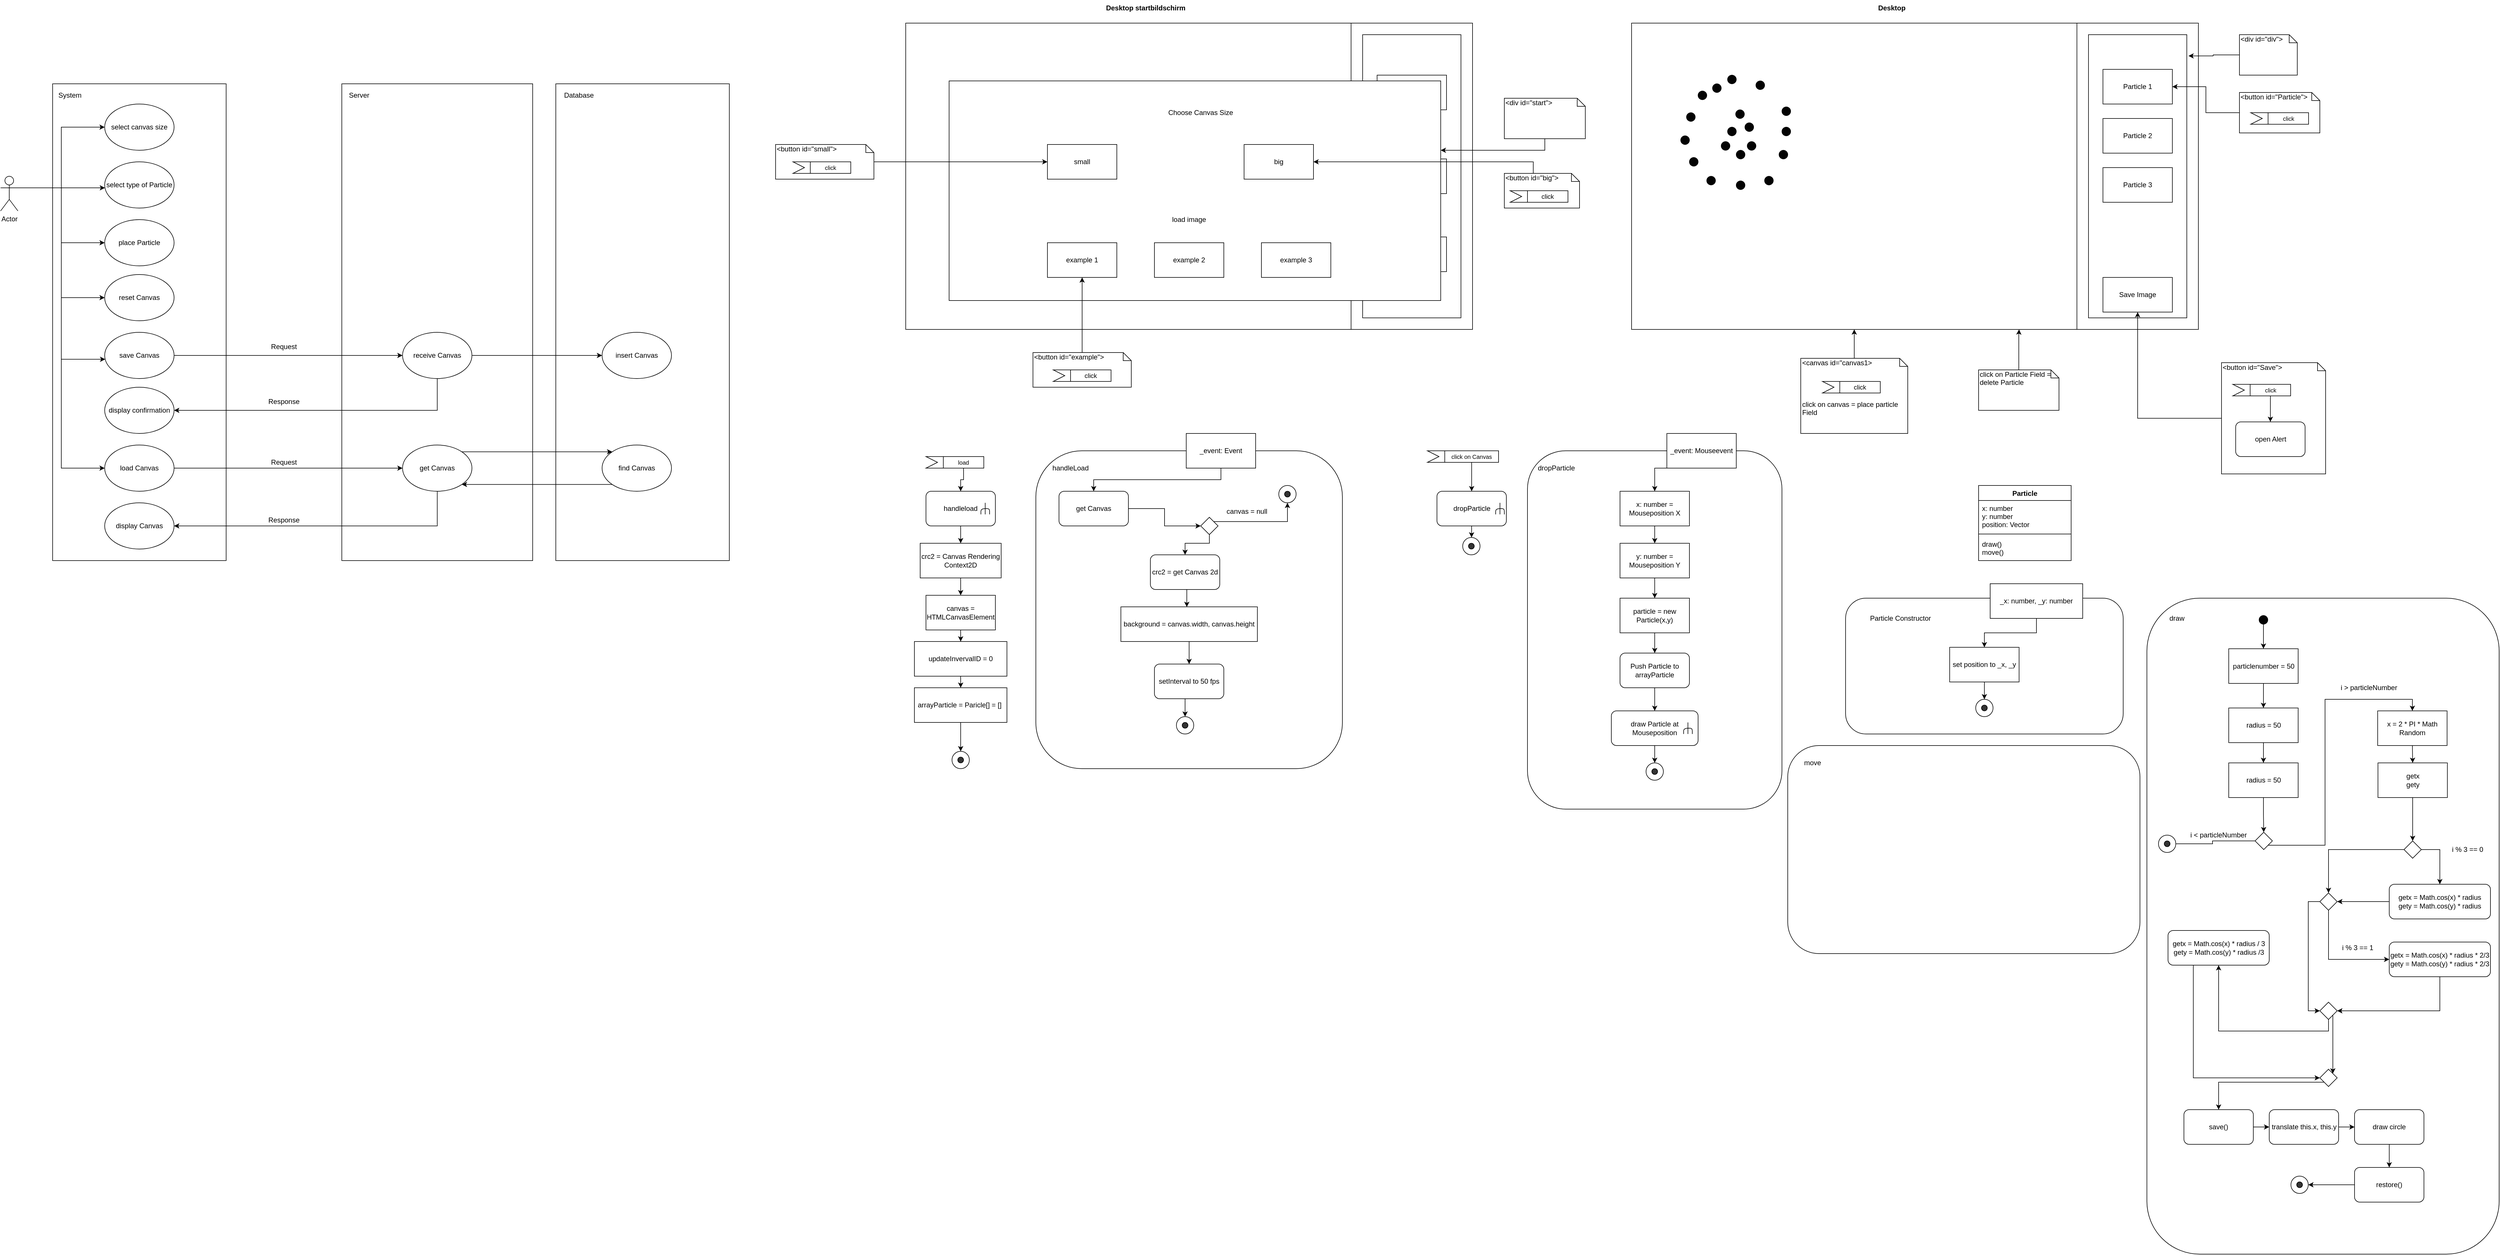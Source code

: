<mxfile version="13.4.2" type="device"><diagram id="1ZrWzqOxPZTSAMsuPwSO" name="Page-1"><mxGraphModel dx="2932" dy="548" grid="1" gridSize="10" guides="1" tooltips="1" connect="1" arrows="1" fold="1" page="1" pageScale="1" pageWidth="827" pageHeight="1169" math="0" shadow="0"><root><mxCell id="0"/><mxCell id="1" parent="0"/><mxCell id="dD5G4nsCMKsynUbEB_5x-2" value="" style="rounded=0;whiteSpace=wrap;html=1;" parent="1" vertex="1"><mxGeometry x="-1550" y="165" width="300" height="825" as="geometry"/></mxCell><mxCell id="cgsFaY9vN2hdSFeA9Gws-78" style="edgeStyle=orthogonalEdgeStyle;rounded=0;orthogonalLoop=1;jettySize=auto;html=1;exitX=1;exitY=0.333;exitDx=0;exitDy=0;exitPerimeter=0;entryX=0;entryY=0.5;entryDx=0;entryDy=0;" parent="1" source="dD5G4nsCMKsynUbEB_5x-1" target="cgsFaY9vN2hdSFeA9Gws-74" edge="1"><mxGeometry relative="1" as="geometry"/></mxCell><mxCell id="cgsFaY9vN2hdSFeA9Gws-79" style="edgeStyle=orthogonalEdgeStyle;rounded=0;orthogonalLoop=1;jettySize=auto;html=1;exitX=1;exitY=0.333;exitDx=0;exitDy=0;exitPerimeter=0;" parent="1" source="dD5G4nsCMKsynUbEB_5x-1" target="cgsFaY9vN2hdSFeA9Gws-70" edge="1"><mxGeometry relative="1" as="geometry"><Array as="points"><mxPoint x="-1500" y="345"/><mxPoint x="-1500" y="345"/></Array></mxGeometry></mxCell><mxCell id="cgsFaY9vN2hdSFeA9Gws-81" style="edgeStyle=orthogonalEdgeStyle;rounded=0;orthogonalLoop=1;jettySize=auto;html=1;exitX=1;exitY=0.333;exitDx=0;exitDy=0;exitPerimeter=0;entryX=0;entryY=0.5;entryDx=0;entryDy=0;" parent="1" source="dD5G4nsCMKsynUbEB_5x-1" target="cgsFaY9vN2hdSFeA9Gws-72" edge="1"><mxGeometry relative="1" as="geometry"/></mxCell><mxCell id="cgsFaY9vN2hdSFeA9Gws-82" style="edgeStyle=orthogonalEdgeStyle;rounded=0;orthogonalLoop=1;jettySize=auto;html=1;exitX=1;exitY=0.333;exitDx=0;exitDy=0;exitPerimeter=0;entryX=0;entryY=0.5;entryDx=0;entryDy=0;" parent="1" source="dD5G4nsCMKsynUbEB_5x-1" target="cgsFaY9vN2hdSFeA9Gws-71" edge="1"><mxGeometry relative="1" as="geometry"/></mxCell><mxCell id="cgsFaY9vN2hdSFeA9Gws-83" style="edgeStyle=orthogonalEdgeStyle;rounded=0;orthogonalLoop=1;jettySize=auto;html=1;exitX=1;exitY=0.333;exitDx=0;exitDy=0;exitPerimeter=0;entryX=0.008;entryY=0.583;entryDx=0;entryDy=0;entryPerimeter=0;" parent="1" source="dD5G4nsCMKsynUbEB_5x-1" target="cgsFaY9vN2hdSFeA9Gws-73" edge="1"><mxGeometry relative="1" as="geometry"/></mxCell><mxCell id="cgsFaY9vN2hdSFeA9Gws-84" style="edgeStyle=orthogonalEdgeStyle;rounded=0;orthogonalLoop=1;jettySize=auto;html=1;exitX=1;exitY=0.333;exitDx=0;exitDy=0;exitPerimeter=0;entryX=0;entryY=0.5;entryDx=0;entryDy=0;" parent="1" source="dD5G4nsCMKsynUbEB_5x-1" target="cgsFaY9vN2hdSFeA9Gws-75" edge="1"><mxGeometry relative="1" as="geometry"/></mxCell><mxCell id="dD5G4nsCMKsynUbEB_5x-1" value="Actor" style="shape=umlActor;verticalLabelPosition=bottom;verticalAlign=top;html=1;outlineConnect=0;" parent="1" vertex="1"><mxGeometry x="-1640" y="325" width="30" height="60" as="geometry"/></mxCell><mxCell id="dD5G4nsCMKsynUbEB_5x-3" value="System" style="text;html=1;strokeColor=none;fillColor=none;align=center;verticalAlign=middle;whiteSpace=wrap;rounded=0;" parent="1" vertex="1"><mxGeometry x="-1540" y="175" width="40" height="20" as="geometry"/></mxCell><mxCell id="dD5G4nsCMKsynUbEB_5x-4" value="" style="rounded=0;whiteSpace=wrap;html=1;" parent="1" vertex="1"><mxGeometry x="-1050" y="165" width="330" height="825" as="geometry"/></mxCell><mxCell id="dD5G4nsCMKsynUbEB_5x-5" value="Server" style="text;html=1;strokeColor=none;fillColor=none;align=center;verticalAlign=middle;whiteSpace=wrap;rounded=0;" parent="1" vertex="1"><mxGeometry x="-1040" y="175" width="40" height="20" as="geometry"/></mxCell><mxCell id="dD5G4nsCMKsynUbEB_5x-6" value="" style="rounded=0;whiteSpace=wrap;html=1;" parent="1" vertex="1"><mxGeometry x="-680" y="165" width="300" height="825" as="geometry"/></mxCell><mxCell id="dD5G4nsCMKsynUbEB_5x-7" value="Database" style="text;html=1;strokeColor=none;fillColor=none;align=center;verticalAlign=middle;whiteSpace=wrap;rounded=0;" parent="1" vertex="1"><mxGeometry x="-660" y="175" width="40" height="20" as="geometry"/></mxCell><mxCell id="PiHKVJR13Q9qHnYyi0NS-1" value="" style="rounded=0;whiteSpace=wrap;html=1;" parent="1" vertex="1"><mxGeometry x="1180" y="60" width="980" height="530" as="geometry"/></mxCell><mxCell id="PiHKVJR13Q9qHnYyi0NS-3" value="" style="rounded=0;whiteSpace=wrap;html=1;" parent="1" vertex="1"><mxGeometry x="1180" y="60" width="770" height="530" as="geometry"/></mxCell><mxCell id="PiHKVJR13Q9qHnYyi0NS-5" style="edgeStyle=orthogonalEdgeStyle;rounded=0;orthogonalLoop=1;jettySize=auto;html=1;" parent="1" source="PiHKVJR13Q9qHnYyi0NS-4" target="PiHKVJR13Q9qHnYyi0NS-3" edge="1"><mxGeometry relative="1" as="geometry"/></mxCell><mxCell id="PiHKVJR13Q9qHnYyi0NS-4" value="&amp;lt;canvas id=&quot;canvas1&amp;gt;&amp;nbsp;&lt;br&gt;&lt;br&gt;&lt;br&gt;&lt;br&gt;&lt;br&gt;click on canvas = place particle Field" style="shape=note;whiteSpace=wrap;html=1;size=14;verticalAlign=top;align=left;spacingTop=-6;" parent="1" vertex="1"><mxGeometry x="1472.5" y="640" width="185" height="130" as="geometry"/></mxCell><mxCell id="PiHKVJR13Q9qHnYyi0NS-6" value="" style="rounded=0;whiteSpace=wrap;html=1;" parent="1" vertex="1"><mxGeometry x="1970" y="80" width="170" height="490" as="geometry"/></mxCell><mxCell id="PiHKVJR13Q9qHnYyi0NS-8" style="edgeStyle=orthogonalEdgeStyle;rounded=0;orthogonalLoop=1;jettySize=auto;html=1;entryX=1.017;entryY=0.075;entryDx=0;entryDy=0;entryPerimeter=0;" parent="1" source="PiHKVJR13Q9qHnYyi0NS-7" target="PiHKVJR13Q9qHnYyi0NS-6" edge="1"><mxGeometry relative="1" as="geometry"/></mxCell><mxCell id="PiHKVJR13Q9qHnYyi0NS-7" value="&amp;lt;div id=&quot;div&quot;&amp;gt;" style="shape=note;whiteSpace=wrap;html=1;size=14;verticalAlign=top;align=left;spacingTop=-6;" parent="1" vertex="1"><mxGeometry x="2231" y="80" width="100" height="70" as="geometry"/></mxCell><mxCell id="PiHKVJR13Q9qHnYyi0NS-10" value="Particle 1" style="rounded=0;whiteSpace=wrap;html=1;" parent="1" vertex="1"><mxGeometry x="1995" y="140" width="120" height="60" as="geometry"/></mxCell><mxCell id="PiHKVJR13Q9qHnYyi0NS-11" value="Particle 2" style="rounded=0;whiteSpace=wrap;html=1;" parent="1" vertex="1"><mxGeometry x="1995" y="225" width="120" height="60" as="geometry"/></mxCell><mxCell id="PiHKVJR13Q9qHnYyi0NS-12" value="Particle 3" style="rounded=0;whiteSpace=wrap;html=1;" parent="1" vertex="1"><mxGeometry x="1995" y="310" width="120" height="60" as="geometry"/></mxCell><mxCell id="PiHKVJR13Q9qHnYyi0NS-14" style="edgeStyle=orthogonalEdgeStyle;rounded=0;orthogonalLoop=1;jettySize=auto;html=1;exitX=0;exitY=0.5;exitDx=0;exitDy=0;exitPerimeter=0;entryX=1;entryY=0.5;entryDx=0;entryDy=0;" parent="1" source="PiHKVJR13Q9qHnYyi0NS-13" target="PiHKVJR13Q9qHnYyi0NS-10" edge="1"><mxGeometry relative="1" as="geometry"/></mxCell><mxCell id="PiHKVJR13Q9qHnYyi0NS-13" value="&amp;lt;button id=&quot;Particle&quot;&amp;gt;" style="shape=note;whiteSpace=wrap;html=1;size=14;verticalAlign=top;align=left;spacingTop=-6;" parent="1" vertex="1"><mxGeometry x="2231" y="180" width="139" height="70" as="geometry"/></mxCell><mxCell id="PiHKVJR13Q9qHnYyi0NS-15" value="" style="rounded=0;whiteSpace=wrap;html=1;" parent="1" vertex="1"><mxGeometry x="-75" y="60" width="980" height="530" as="geometry"/></mxCell><mxCell id="PiHKVJR13Q9qHnYyi0NS-17" value="" style="rounded=0;whiteSpace=wrap;html=1;" parent="1" vertex="1"><mxGeometry x="-75" y="60" width="770" height="530" as="geometry"/></mxCell><mxCell id="PiHKVJR13Q9qHnYyi0NS-20" value="" style="rounded=0;whiteSpace=wrap;html=1;" parent="1" vertex="1"><mxGeometry x="715" y="80" width="170" height="490" as="geometry"/></mxCell><mxCell id="PiHKVJR13Q9qHnYyi0NS-23" value="Particle 1" style="rounded=0;whiteSpace=wrap;html=1;" parent="1" vertex="1"><mxGeometry x="740" y="150" width="120" height="60" as="geometry"/></mxCell><mxCell id="PiHKVJR13Q9qHnYyi0NS-24" value="Particle 2" style="rounded=0;whiteSpace=wrap;html=1;" parent="1" vertex="1"><mxGeometry x="740" y="295" width="120" height="60" as="geometry"/></mxCell><mxCell id="PiHKVJR13Q9qHnYyi0NS-25" value="Particle 3" style="rounded=0;whiteSpace=wrap;html=1;" parent="1" vertex="1"><mxGeometry x="740" y="430" width="120" height="60" as="geometry"/></mxCell><mxCell id="PiHKVJR13Q9qHnYyi0NS-28" value="Desktop startbildschirm" style="text;align=center;fontStyle=1;verticalAlign=middle;spacingLeft=3;spacingRight=3;strokeColor=none;rotatable=0;points=[[0,0.5],[1,0.5]];portConstraint=eastwest;strokeWidth=1;" parent="1" vertex="1"><mxGeometry x="300" y="20" width="80" height="26" as="geometry"/></mxCell><mxCell id="PiHKVJR13Q9qHnYyi0NS-29" value="Desktop" style="text;align=center;fontStyle=1;verticalAlign=middle;spacingLeft=3;spacingRight=3;strokeColor=none;rotatable=0;points=[[0,0.5],[1,0.5]];portConstraint=eastwest;strokeWidth=1;" parent="1" vertex="1"><mxGeometry x="1590" y="20" width="80" height="26" as="geometry"/></mxCell><mxCell id="PiHKVJR13Q9qHnYyi0NS-31" value="" style="rounded=0;whiteSpace=wrap;html=1;strokeWidth=1;" parent="1" vertex="1"><mxGeometry y="160" width="850" height="380" as="geometry"/></mxCell><mxCell id="PiHKVJR13Q9qHnYyi0NS-32" value="Choose Canvas Size" style="text;html=1;strokeColor=none;fillColor=none;align=center;verticalAlign=middle;whiteSpace=wrap;rounded=0;" parent="1" vertex="1"><mxGeometry x="370" y="205" width="130" height="20" as="geometry"/></mxCell><mxCell id="PiHKVJR13Q9qHnYyi0NS-33" value="small" style="rounded=0;whiteSpace=wrap;html=1;strokeWidth=1;" parent="1" vertex="1"><mxGeometry x="170" y="270" width="120" height="60" as="geometry"/></mxCell><mxCell id="PiHKVJR13Q9qHnYyi0NS-34" value="big" style="rounded=0;whiteSpace=wrap;html=1;strokeWidth=1;" parent="1" vertex="1"><mxGeometry x="510" y="270" width="120" height="60" as="geometry"/></mxCell><mxCell id="PiHKVJR13Q9qHnYyi0NS-36" style="edgeStyle=orthogonalEdgeStyle;rounded=0;orthogonalLoop=1;jettySize=auto;html=1;" parent="1" source="PiHKVJR13Q9qHnYyi0NS-35" target="PiHKVJR13Q9qHnYyi0NS-31" edge="1"><mxGeometry relative="1" as="geometry"><Array as="points"><mxPoint x="1030" y="280"/></Array></mxGeometry></mxCell><mxCell id="PiHKVJR13Q9qHnYyi0NS-35" value="&amp;lt;div id=&quot;start&quot;&amp;gt;" style="shape=note;whiteSpace=wrap;html=1;size=14;verticalAlign=top;align=left;spacingTop=-6;" parent="1" vertex="1"><mxGeometry x="960" y="190" width="140" height="70" as="geometry"/></mxCell><mxCell id="PiHKVJR13Q9qHnYyi0NS-52" style="edgeStyle=orthogonalEdgeStyle;rounded=0;orthogonalLoop=1;jettySize=auto;html=1;entryX=0;entryY=0.5;entryDx=0;entryDy=0;" parent="1" source="PiHKVJR13Q9qHnYyi0NS-38" target="PiHKVJR13Q9qHnYyi0NS-33" edge="1"><mxGeometry relative="1" as="geometry"/></mxCell><mxCell id="PiHKVJR13Q9qHnYyi0NS-38" value="&amp;lt;button id=&quot;small&quot;&amp;gt;" style="shape=note;whiteSpace=wrap;html=1;size=14;verticalAlign=top;align=left;spacingTop=-6;" parent="1" vertex="1"><mxGeometry x="-300" y="270" width="170" height="60" as="geometry"/></mxCell><mxCell id="PiHKVJR13Q9qHnYyi0NS-51" style="edgeStyle=orthogonalEdgeStyle;rounded=0;orthogonalLoop=1;jettySize=auto;html=1;" parent="1" source="PiHKVJR13Q9qHnYyi0NS-40" target="PiHKVJR13Q9qHnYyi0NS-34" edge="1"><mxGeometry relative="1" as="geometry"><Array as="points"><mxPoint x="1010" y="300"/></Array></mxGeometry></mxCell><mxCell id="PiHKVJR13Q9qHnYyi0NS-40" value="&amp;lt;button id=&quot;big&quot;&amp;gt;" style="shape=note;whiteSpace=wrap;html=1;size=14;verticalAlign=top;align=left;spacingTop=-6;" parent="1" vertex="1"><mxGeometry x="960" y="320" width="130" height="60" as="geometry"/></mxCell><mxCell id="PiHKVJR13Q9qHnYyi0NS-41" value="Save Image" style="rounded=0;whiteSpace=wrap;html=1;" parent="1" vertex="1"><mxGeometry x="1995" y="500" width="120" height="60" as="geometry"/></mxCell><mxCell id="PiHKVJR13Q9qHnYyi0NS-43" style="edgeStyle=orthogonalEdgeStyle;rounded=0;orthogonalLoop=1;jettySize=auto;html=1;exitX=0;exitY=0.5;exitDx=0;exitDy=0;exitPerimeter=0;" parent="1" source="PiHKVJR13Q9qHnYyi0NS-42" target="PiHKVJR13Q9qHnYyi0NS-41" edge="1"><mxGeometry relative="1" as="geometry"/></mxCell><mxCell id="PiHKVJR13Q9qHnYyi0NS-42" value="&amp;lt;button id=&quot;Save&quot;&amp;gt;" style="shape=note;whiteSpace=wrap;html=1;size=14;verticalAlign=top;align=left;spacingTop=-6;" parent="1" vertex="1"><mxGeometry x="2200" y="647.5" width="180" height="192.5" as="geometry"/></mxCell><mxCell id="PiHKVJR13Q9qHnYyi0NS-47" value="load image" style="text;html=1;strokeColor=none;fillColor=none;align=center;verticalAlign=middle;whiteSpace=wrap;rounded=0;" parent="1" vertex="1"><mxGeometry x="365" y="390" width="100" height="20" as="geometry"/></mxCell><mxCell id="PiHKVJR13Q9qHnYyi0NS-48" value="example 1" style="rounded=0;whiteSpace=wrap;html=1;strokeWidth=1;" parent="1" vertex="1"><mxGeometry x="170" y="440" width="120" height="60" as="geometry"/></mxCell><mxCell id="PiHKVJR13Q9qHnYyi0NS-49" value="example 2" style="rounded=0;whiteSpace=wrap;html=1;strokeWidth=1;" parent="1" vertex="1"><mxGeometry x="355" y="440" width="120" height="60" as="geometry"/></mxCell><mxCell id="PiHKVJR13Q9qHnYyi0NS-50" value="example 3" style="rounded=0;whiteSpace=wrap;html=1;strokeWidth=1;" parent="1" vertex="1"><mxGeometry x="540" y="440" width="120" height="60" as="geometry"/></mxCell><mxCell id="PiHKVJR13Q9qHnYyi0NS-54" style="edgeStyle=orthogonalEdgeStyle;rounded=0;orthogonalLoop=1;jettySize=auto;html=1;" parent="1" source="PiHKVJR13Q9qHnYyi0NS-53" target="PiHKVJR13Q9qHnYyi0NS-48" edge="1"><mxGeometry relative="1" as="geometry"/></mxCell><mxCell id="PiHKVJR13Q9qHnYyi0NS-53" value="&amp;lt;button id=&quot;example&quot;&amp;gt;" style="shape=note;whiteSpace=wrap;html=1;size=14;verticalAlign=top;align=left;spacingTop=-6;" parent="1" vertex="1"><mxGeometry x="145" y="630" width="170" height="60" as="geometry"/></mxCell><mxCell id="PiHKVJR13Q9qHnYyi0NS-56" style="edgeStyle=orthogonalEdgeStyle;rounded=0;orthogonalLoop=1;jettySize=auto;html=1;" parent="1" source="PiHKVJR13Q9qHnYyi0NS-55" target="PiHKVJR13Q9qHnYyi0NS-3" edge="1"><mxGeometry relative="1" as="geometry"><Array as="points"><mxPoint x="1850" y="600"/><mxPoint x="1850" y="600"/></Array></mxGeometry></mxCell><mxCell id="PiHKVJR13Q9qHnYyi0NS-55" value="click on Particle Field = delete Particle" style="shape=note;whiteSpace=wrap;html=1;size=14;verticalAlign=top;align=left;spacingTop=-6;" parent="1" vertex="1"><mxGeometry x="1780" y="660" width="139" height="70" as="geometry"/></mxCell><mxCell id="cgsFaY9vN2hdSFeA9Gws-1" value="" style="group" parent="1" vertex="1" connectable="0"><mxGeometry x="970" y="530" width="130" height="80" as="geometry"/></mxCell><mxCell id="cgsFaY9vN2hdSFeA9Gws-3" value="" style="group" parent="cgsFaY9vN2hdSFeA9Gws-1" vertex="1" connectable="0"><mxGeometry y="-180" width="100" height="20" as="geometry"/></mxCell><mxCell id="cgsFaY9vN2hdSFeA9Gws-4" value="" style="shape=step;perimeter=stepPerimeter;whiteSpace=wrap;html=1;fixedSize=1;fillColor=#FFFFFF;rounded=0;" parent="cgsFaY9vN2hdSFeA9Gws-3" vertex="1"><mxGeometry width="60" height="20" as="geometry"/></mxCell><mxCell id="cgsFaY9vN2hdSFeA9Gws-5" value="&lt;span&gt;&lt;font style=&quot;font-size: 11px&quot;&gt;click&lt;/font&gt;&lt;/span&gt;" style="rounded=0;whiteSpace=wrap;html=1;fillColor=#FFFFFF;" parent="cgsFaY9vN2hdSFeA9Gws-3" vertex="1"><mxGeometry x="30" width="70" height="20" as="geometry"/></mxCell><mxCell id="cgsFaY9vN2hdSFeA9Gws-8" value="" style="shape=step;perimeter=stepPerimeter;whiteSpace=wrap;html=1;fixedSize=1;fillColor=#FFFFFF;rounded=0;" parent="1" vertex="1"><mxGeometry x="2250.5" y="215" width="60" height="20" as="geometry"/></mxCell><mxCell id="cgsFaY9vN2hdSFeA9Gws-9" value="&lt;span&gt;&lt;font style=&quot;font-size: 10px&quot;&gt;click&lt;/font&gt;&lt;/span&gt;" style="rounded=0;whiteSpace=wrap;html=1;fillColor=#FFFFFF;" parent="1" vertex="1"><mxGeometry x="2280.5" y="215" width="70" height="20" as="geometry"/></mxCell><mxCell id="cgsFaY9vN2hdSFeA9Gws-10" value="" style="shape=step;perimeter=stepPerimeter;whiteSpace=wrap;html=1;fixedSize=1;fillColor=#FFFFFF;rounded=0;" parent="1" vertex="1"><mxGeometry x="-270" y="300" width="60" height="20" as="geometry"/></mxCell><mxCell id="cgsFaY9vN2hdSFeA9Gws-11" value="&lt;span&gt;&lt;font style=&quot;font-size: 10px&quot;&gt;click&lt;/font&gt;&lt;/span&gt;" style="rounded=0;whiteSpace=wrap;html=1;fillColor=#FFFFFF;" parent="1" vertex="1"><mxGeometry x="-240" y="300" width="70" height="20" as="geometry"/></mxCell><mxCell id="cgsFaY9vN2hdSFeA9Gws-12" value="" style="shape=step;perimeter=stepPerimeter;whiteSpace=wrap;html=1;fixedSize=1;fillColor=#FFFFFF;rounded=0;" parent="1" vertex="1"><mxGeometry x="2219.5" y="685" width="60" height="20" as="geometry"/></mxCell><mxCell id="cgsFaY9vN2hdSFeA9Gws-109" style="edgeStyle=orthogonalEdgeStyle;rounded=0;orthogonalLoop=1;jettySize=auto;html=1;exitX=0.5;exitY=1;exitDx=0;exitDy=0;entryX=0.5;entryY=0;entryDx=0;entryDy=0;" parent="1" source="cgsFaY9vN2hdSFeA9Gws-13" target="cgsFaY9vN2hdSFeA9Gws-108" edge="1"><mxGeometry relative="1" as="geometry"/></mxCell><mxCell id="cgsFaY9vN2hdSFeA9Gws-13" value="&lt;span&gt;&lt;font style=&quot;font-size: 10px&quot;&gt;click&lt;/font&gt;&lt;/span&gt;" style="rounded=0;whiteSpace=wrap;html=1;fillColor=#FFFFFF;" parent="1" vertex="1"><mxGeometry x="2249.5" y="685" width="70" height="20" as="geometry"/></mxCell><mxCell id="cgsFaY9vN2hdSFeA9Gws-16" value="" style="shape=step;perimeter=stepPerimeter;whiteSpace=wrap;html=1;fixedSize=1;fillColor=#FFFFFF;rounded=0;" parent="1" vertex="1"><mxGeometry x="180" y="660" width="60" height="20" as="geometry"/></mxCell><mxCell id="cgsFaY9vN2hdSFeA9Gws-17" value="&lt;span&gt;&lt;font style=&quot;font-size: 11px&quot;&gt;click&lt;/font&gt;&lt;/span&gt;" style="rounded=0;whiteSpace=wrap;html=1;fillColor=#FFFFFF;" parent="1" vertex="1"><mxGeometry x="210" y="660" width="70" height="20" as="geometry"/></mxCell><mxCell id="cgsFaY9vN2hdSFeA9Gws-18" value="" style="shape=step;perimeter=stepPerimeter;whiteSpace=wrap;html=1;fixedSize=1;fillColor=#FFFFFF;rounded=0;" parent="1" vertex="1"><mxGeometry x="1510" y="680" width="60" height="20" as="geometry"/></mxCell><mxCell id="cgsFaY9vN2hdSFeA9Gws-19" value="&lt;span&gt;&lt;font style=&quot;font-size: 11px&quot;&gt;click&lt;/font&gt;&lt;/span&gt;" style="rounded=0;whiteSpace=wrap;html=1;fillColor=#FFFFFF;" parent="1" vertex="1"><mxGeometry x="1540" y="680" width="70" height="20" as="geometry"/></mxCell><mxCell id="cgsFaY9vN2hdSFeA9Gws-20" value="" style="shape=step;perimeter=stepPerimeter;whiteSpace=wrap;html=1;fixedSize=1;fillColor=#FFFFFF;rounded=0;" parent="1" vertex="1"><mxGeometry x="-40" y="810" width="60" height="20" as="geometry"/></mxCell><mxCell id="cgsFaY9vN2hdSFeA9Gws-25" style="edgeStyle=orthogonalEdgeStyle;rounded=0;orthogonalLoop=1;jettySize=auto;html=1;exitX=0.5;exitY=1;exitDx=0;exitDy=0;" parent="1" source="cgsFaY9vN2hdSFeA9Gws-21" target="cgsFaY9vN2hdSFeA9Gws-22" edge="1"><mxGeometry relative="1" as="geometry"/></mxCell><mxCell id="cgsFaY9vN2hdSFeA9Gws-21" value="&lt;span&gt;&lt;font style=&quot;font-size: 10px&quot;&gt;load&lt;/font&gt;&lt;/span&gt;" style="rounded=0;whiteSpace=wrap;html=1;fillColor=#FFFFFF;" parent="1" vertex="1"><mxGeometry x="-10" y="810" width="70" height="20" as="geometry"/></mxCell><mxCell id="cgsFaY9vN2hdSFeA9Gws-33" style="edgeStyle=orthogonalEdgeStyle;rounded=0;orthogonalLoop=1;jettySize=auto;html=1;exitX=0.5;exitY=1;exitDx=0;exitDy=0;entryX=0.5;entryY=0;entryDx=0;entryDy=0;" parent="1" source="cgsFaY9vN2hdSFeA9Gws-22" target="cgsFaY9vN2hdSFeA9Gws-30" edge="1"><mxGeometry relative="1" as="geometry"/></mxCell><mxCell id="cgsFaY9vN2hdSFeA9Gws-22" value="handleload" style="rounded=1;whiteSpace=wrap;html=1;" parent="1" vertex="1"><mxGeometry x="-40" y="870" width="120" height="60" as="geometry"/></mxCell><mxCell id="cgsFaY9vN2hdSFeA9Gws-23" value="" style="endArrow=none;html=1;" parent="1" edge="1"><mxGeometry width="50" height="50" relative="1" as="geometry"><mxPoint x="62.42" y="910" as="sourcePoint"/><mxPoint x="62.42" y="890" as="targetPoint"/></mxGeometry></mxCell><mxCell id="cgsFaY9vN2hdSFeA9Gws-24" value="" style="endArrow=none;html=1;" parent="1" edge="1"><mxGeometry width="50" height="50" relative="1" as="geometry"><mxPoint x="55" y="910" as="sourcePoint"/><mxPoint x="70" y="910" as="targetPoint"/><Array as="points"><mxPoint x="55" y="900"/><mxPoint x="70" y="900"/></Array></mxGeometry></mxCell><mxCell id="cgsFaY9vN2hdSFeA9Gws-59" style="edgeStyle=orthogonalEdgeStyle;rounded=0;orthogonalLoop=1;jettySize=auto;html=1;exitX=0.5;exitY=1;exitDx=0;exitDy=0;" parent="1" source="cgsFaY9vN2hdSFeA9Gws-30" target="cgsFaY9vN2hdSFeA9Gws-32" edge="1"><mxGeometry relative="1" as="geometry"/></mxCell><mxCell id="cgsFaY9vN2hdSFeA9Gws-30" value="crc2 = Canvas Rendering Context2D" style="rounded=0;whiteSpace=wrap;html=1;" parent="1" vertex="1"><mxGeometry x="-50" y="960" width="140" height="60" as="geometry"/></mxCell><mxCell id="cgsFaY9vN2hdSFeA9Gws-63" style="edgeStyle=orthogonalEdgeStyle;rounded=0;orthogonalLoop=1;jettySize=auto;html=1;exitX=0.5;exitY=1;exitDx=0;exitDy=0;" parent="1" source="cgsFaY9vN2hdSFeA9Gws-31" target="cgsFaY9vN2hdSFeA9Gws-57" edge="1"><mxGeometry relative="1" as="geometry"/></mxCell><mxCell id="cgsFaY9vN2hdSFeA9Gws-31" value="arrayParticle = Paricle[] = []&amp;nbsp;" style="rounded=0;whiteSpace=wrap;html=1;" parent="1" vertex="1"><mxGeometry x="-60" y="1210" width="160" height="60" as="geometry"/></mxCell><mxCell id="cgsFaY9vN2hdSFeA9Gws-60" style="edgeStyle=orthogonalEdgeStyle;rounded=0;orthogonalLoop=1;jettySize=auto;html=1;exitX=0.5;exitY=1;exitDx=0;exitDy=0;" parent="1" source="cgsFaY9vN2hdSFeA9Gws-32" target="cgsFaY9vN2hdSFeA9Gws-55" edge="1"><mxGeometry relative="1" as="geometry"/></mxCell><mxCell id="cgsFaY9vN2hdSFeA9Gws-32" value="canvas = HTMLCanvasElement" style="rounded=0;whiteSpace=wrap;html=1;" parent="1" vertex="1"><mxGeometry x="-40" y="1050" width="120" height="60" as="geometry"/></mxCell><mxCell id="cgsFaY9vN2hdSFeA9Gws-39" value="" style="rounded=1;whiteSpace=wrap;html=1;" parent="1" vertex="1"><mxGeometry x="150" y="800" width="530" height="550" as="geometry"/></mxCell><mxCell id="cgsFaY9vN2hdSFeA9Gws-40" value="handleLoad" style="text;html=1;strokeColor=none;fillColor=none;align=center;verticalAlign=middle;whiteSpace=wrap;rounded=0;" parent="1" vertex="1"><mxGeometry x="190" y="820" width="40" height="20" as="geometry"/></mxCell><mxCell id="cgsFaY9vN2hdSFeA9Gws-44" style="edgeStyle=orthogonalEdgeStyle;rounded=0;orthogonalLoop=1;jettySize=auto;html=1;exitX=0.5;exitY=1;exitDx=0;exitDy=0;entryX=0.5;entryY=0;entryDx=0;entryDy=0;" parent="1" source="cgsFaY9vN2hdSFeA9Gws-41" target="cgsFaY9vN2hdSFeA9Gws-43" edge="1"><mxGeometry relative="1" as="geometry"/></mxCell><mxCell id="cgsFaY9vN2hdSFeA9Gws-41" value="_event: Event" style="rounded=0;whiteSpace=wrap;html=1;" parent="1" vertex="1"><mxGeometry x="410" y="770" width="120" height="60" as="geometry"/></mxCell><mxCell id="cgsFaY9vN2hdSFeA9Gws-51" style="edgeStyle=orthogonalEdgeStyle;rounded=0;orthogonalLoop=1;jettySize=auto;html=1;exitX=1;exitY=0.5;exitDx=0;exitDy=0;entryX=0;entryY=0.5;entryDx=0;entryDy=0;" parent="1" source="cgsFaY9vN2hdSFeA9Gws-43" target="cgsFaY9vN2hdSFeA9Gws-48" edge="1"><mxGeometry relative="1" as="geometry"/></mxCell><mxCell id="cgsFaY9vN2hdSFeA9Gws-43" value="get Canvas" style="rounded=1;whiteSpace=wrap;html=1;" parent="1" vertex="1"><mxGeometry x="190" y="870" width="120" height="60" as="geometry"/></mxCell><mxCell id="cgsFaY9vN2hdSFeA9Gws-45" value="" style="group" parent="1" vertex="1" connectable="0"><mxGeometry x="570" y="860" width="30" height="30" as="geometry"/></mxCell><mxCell id="cgsFaY9vN2hdSFeA9Gws-46" value="" style="ellipse;whiteSpace=wrap;html=1;aspect=fixed;rounded=0;" parent="cgsFaY9vN2hdSFeA9Gws-45" vertex="1"><mxGeometry width="30" height="30" as="geometry"/></mxCell><mxCell id="cgsFaY9vN2hdSFeA9Gws-47" value="" style="ellipse;whiteSpace=wrap;html=1;aspect=fixed;rotation=-180;fillColor=#333333;rounded=0;" parent="cgsFaY9vN2hdSFeA9Gws-45" vertex="1"><mxGeometry x="10" y="10" width="10" height="10" as="geometry"/></mxCell><mxCell id="cgsFaY9vN2hdSFeA9Gws-52" style="edgeStyle=orthogonalEdgeStyle;rounded=0;orthogonalLoop=1;jettySize=auto;html=1;exitX=1;exitY=0;exitDx=0;exitDy=0;" parent="1" source="cgsFaY9vN2hdSFeA9Gws-48" target="cgsFaY9vN2hdSFeA9Gws-46" edge="1"><mxGeometry relative="1" as="geometry"/></mxCell><mxCell id="cgsFaY9vN2hdSFeA9Gws-67" style="edgeStyle=orthogonalEdgeStyle;rounded=0;orthogonalLoop=1;jettySize=auto;html=1;exitX=0.5;exitY=1;exitDx=0;exitDy=0;" parent="1" source="cgsFaY9vN2hdSFeA9Gws-48" target="cgsFaY9vN2hdSFeA9Gws-64" edge="1"><mxGeometry relative="1" as="geometry"><Array as="points"><mxPoint x="450" y="960"/><mxPoint x="408" y="960"/></Array></mxGeometry></mxCell><mxCell id="cgsFaY9vN2hdSFeA9Gws-48" value="" style="rhombus;whiteSpace=wrap;html=1;rounded=0;" parent="1" vertex="1"><mxGeometry x="435" y="915" width="30" height="30" as="geometry"/></mxCell><mxCell id="cgsFaY9vN2hdSFeA9Gws-53" value="canvas = null" style="text;html=1;strokeColor=none;fillColor=none;align=center;verticalAlign=middle;whiteSpace=wrap;rounded=0;" parent="1" vertex="1"><mxGeometry x="475" y="895" width="80" height="20" as="geometry"/></mxCell><mxCell id="cgsFaY9vN2hdSFeA9Gws-61" style="edgeStyle=orthogonalEdgeStyle;rounded=0;orthogonalLoop=1;jettySize=auto;html=1;exitX=0.5;exitY=1;exitDx=0;exitDy=0;entryX=0.5;entryY=0;entryDx=0;entryDy=0;" parent="1" source="cgsFaY9vN2hdSFeA9Gws-55" target="cgsFaY9vN2hdSFeA9Gws-31" edge="1"><mxGeometry relative="1" as="geometry"/></mxCell><mxCell id="cgsFaY9vN2hdSFeA9Gws-55" value="updateInvervalID = 0" style="rounded=0;whiteSpace=wrap;html=1;" parent="1" vertex="1"><mxGeometry x="-60" y="1130" width="160" height="60" as="geometry"/></mxCell><mxCell id="cgsFaY9vN2hdSFeA9Gws-56" value="" style="group" parent="1" vertex="1" connectable="0"><mxGeometry x="5" y="1320" width="30" height="30" as="geometry"/></mxCell><mxCell id="cgsFaY9vN2hdSFeA9Gws-57" value="" style="ellipse;whiteSpace=wrap;html=1;aspect=fixed;rounded=0;" parent="cgsFaY9vN2hdSFeA9Gws-56" vertex="1"><mxGeometry width="30" height="30" as="geometry"/></mxCell><mxCell id="cgsFaY9vN2hdSFeA9Gws-58" value="" style="ellipse;whiteSpace=wrap;html=1;aspect=fixed;rotation=-180;fillColor=#333333;rounded=0;" parent="cgsFaY9vN2hdSFeA9Gws-56" vertex="1"><mxGeometry x="10" y="10" width="10" height="10" as="geometry"/></mxCell><mxCell id="cgsFaY9vN2hdSFeA9Gws-68" style="edgeStyle=orthogonalEdgeStyle;rounded=0;orthogonalLoop=1;jettySize=auto;html=1;exitX=0.5;exitY=1;exitDx=0;exitDy=0;entryX=0.483;entryY=0.004;entryDx=0;entryDy=0;entryPerimeter=0;" parent="1" source="cgsFaY9vN2hdSFeA9Gws-64" target="cgsFaY9vN2hdSFeA9Gws-65" edge="1"><mxGeometry relative="1" as="geometry"/></mxCell><mxCell id="cgsFaY9vN2hdSFeA9Gws-64" value="crc2 = get Canvas 2d" style="rounded=1;whiteSpace=wrap;html=1;" parent="1" vertex="1"><mxGeometry x="348" y="980" width="120" height="60" as="geometry"/></mxCell><mxCell id="cgsFaY9vN2hdSFeA9Gws-69" style="edgeStyle=orthogonalEdgeStyle;rounded=0;orthogonalLoop=1;jettySize=auto;html=1;exitX=0.5;exitY=1;exitDx=0;exitDy=0;entryX=0.5;entryY=0;entryDx=0;entryDy=0;" parent="1" source="cgsFaY9vN2hdSFeA9Gws-65" target="cgsFaY9vN2hdSFeA9Gws-66" edge="1"><mxGeometry relative="1" as="geometry"/></mxCell><mxCell id="cgsFaY9vN2hdSFeA9Gws-65" value="background = canvas.width, canvas.height" style="rounded=0;whiteSpace=wrap;html=1;" parent="1" vertex="1"><mxGeometry x="297" y="1070" width="236" height="60" as="geometry"/></mxCell><mxCell id="cgsFaY9vN2hdSFeA9Gws-121" style="edgeStyle=orthogonalEdgeStyle;rounded=0;orthogonalLoop=1;jettySize=auto;html=1;exitX=0.5;exitY=1;exitDx=0;exitDy=0;entryX=0.5;entryY=0;entryDx=0;entryDy=0;" parent="1" source="cgsFaY9vN2hdSFeA9Gws-66" target="cgsFaY9vN2hdSFeA9Gws-119" edge="1"><mxGeometry relative="1" as="geometry"/></mxCell><mxCell id="cgsFaY9vN2hdSFeA9Gws-66" value="setInterval to 50 fps" style="rounded=1;whiteSpace=wrap;html=1;" parent="1" vertex="1"><mxGeometry x="355" y="1169" width="120" height="60" as="geometry"/></mxCell><mxCell id="cgsFaY9vN2hdSFeA9Gws-70" value="select type of Particle" style="ellipse;whiteSpace=wrap;html=1;" parent="1" vertex="1"><mxGeometry x="-1460" y="300" width="120" height="80" as="geometry"/></mxCell><mxCell id="cgsFaY9vN2hdSFeA9Gws-71" value="reset Canvas" style="ellipse;whiteSpace=wrap;html=1;" parent="1" vertex="1"><mxGeometry x="-1460" y="495" width="120" height="80" as="geometry"/></mxCell><mxCell id="cgsFaY9vN2hdSFeA9Gws-72" value="place Particle" style="ellipse;whiteSpace=wrap;html=1;" parent="1" vertex="1"><mxGeometry x="-1460" y="400" width="120" height="80" as="geometry"/></mxCell><mxCell id="cgsFaY9vN2hdSFeA9Gws-85" style="edgeStyle=orthogonalEdgeStyle;rounded=0;orthogonalLoop=1;jettySize=auto;html=1;exitX=1;exitY=0.5;exitDx=0;exitDy=0;entryX=0;entryY=0.5;entryDx=0;entryDy=0;" parent="1" source="cgsFaY9vN2hdSFeA9Gws-73" target="cgsFaY9vN2hdSFeA9Gws-76" edge="1"><mxGeometry relative="1" as="geometry"/></mxCell><mxCell id="cgsFaY9vN2hdSFeA9Gws-73" value="save Canvas" style="ellipse;whiteSpace=wrap;html=1;" parent="1" vertex="1"><mxGeometry x="-1460" y="595" width="120" height="80" as="geometry"/></mxCell><mxCell id="cgsFaY9vN2hdSFeA9Gws-74" value="select canvas size" style="ellipse;whiteSpace=wrap;html=1;" parent="1" vertex="1"><mxGeometry x="-1460" y="200" width="120" height="80" as="geometry"/></mxCell><mxCell id="cgsFaY9vN2hdSFeA9Gws-90" style="edgeStyle=orthogonalEdgeStyle;rounded=0;orthogonalLoop=1;jettySize=auto;html=1;exitX=1;exitY=0.5;exitDx=0;exitDy=0;entryX=0;entryY=0.5;entryDx=0;entryDy=0;" parent="1" source="cgsFaY9vN2hdSFeA9Gws-75" target="cgsFaY9vN2hdSFeA9Gws-89" edge="1"><mxGeometry relative="1" as="geometry"/></mxCell><mxCell id="cgsFaY9vN2hdSFeA9Gws-75" value="load Canvas" style="ellipse;whiteSpace=wrap;html=1;" parent="1" vertex="1"><mxGeometry x="-1460" y="790" width="120" height="80" as="geometry"/></mxCell><mxCell id="cgsFaY9vN2hdSFeA9Gws-86" style="edgeStyle=orthogonalEdgeStyle;rounded=0;orthogonalLoop=1;jettySize=auto;html=1;exitX=1;exitY=0.5;exitDx=0;exitDy=0;" parent="1" source="cgsFaY9vN2hdSFeA9Gws-76" target="cgsFaY9vN2hdSFeA9Gws-77" edge="1"><mxGeometry relative="1" as="geometry"/></mxCell><mxCell id="cgsFaY9vN2hdSFeA9Gws-103" style="edgeStyle=orthogonalEdgeStyle;rounded=0;orthogonalLoop=1;jettySize=auto;html=1;exitX=0.5;exitY=1;exitDx=0;exitDy=0;entryX=1;entryY=0.5;entryDx=0;entryDy=0;" parent="1" source="cgsFaY9vN2hdSFeA9Gws-76" target="cgsFaY9vN2hdSFeA9Gws-87" edge="1"><mxGeometry relative="1" as="geometry"/></mxCell><mxCell id="cgsFaY9vN2hdSFeA9Gws-76" value="receive Canvas" style="ellipse;whiteSpace=wrap;html=1;" parent="1" vertex="1"><mxGeometry x="-945" y="595" width="120" height="80" as="geometry"/></mxCell><mxCell id="cgsFaY9vN2hdSFeA9Gws-77" value="insert Canvas" style="ellipse;whiteSpace=wrap;html=1;" parent="1" vertex="1"><mxGeometry x="-600" y="595" width="120" height="80" as="geometry"/></mxCell><mxCell id="cgsFaY9vN2hdSFeA9Gws-87" value="display confirmation" style="ellipse;whiteSpace=wrap;html=1;" parent="1" vertex="1"><mxGeometry x="-1460" y="690" width="120" height="80" as="geometry"/></mxCell><mxCell id="cgsFaY9vN2hdSFeA9Gws-95" style="edgeStyle=orthogonalEdgeStyle;rounded=0;orthogonalLoop=1;jettySize=auto;html=1;exitX=1;exitY=0;exitDx=0;exitDy=0;entryX=0;entryY=0;entryDx=0;entryDy=0;" parent="1" source="cgsFaY9vN2hdSFeA9Gws-89" target="cgsFaY9vN2hdSFeA9Gws-91" edge="1"><mxGeometry relative="1" as="geometry"/></mxCell><mxCell id="cgsFaY9vN2hdSFeA9Gws-102" style="edgeStyle=orthogonalEdgeStyle;rounded=0;orthogonalLoop=1;jettySize=auto;html=1;exitX=0.5;exitY=1;exitDx=0;exitDy=0;entryX=1;entryY=0.5;entryDx=0;entryDy=0;" parent="1" source="cgsFaY9vN2hdSFeA9Gws-89" target="cgsFaY9vN2hdSFeA9Gws-96" edge="1"><mxGeometry relative="1" as="geometry"/></mxCell><mxCell id="cgsFaY9vN2hdSFeA9Gws-89" value="get Canvas" style="ellipse;whiteSpace=wrap;html=1;" parent="1" vertex="1"><mxGeometry x="-945" y="790" width="120" height="80" as="geometry"/></mxCell><mxCell id="cgsFaY9vN2hdSFeA9Gws-93" style="edgeStyle=orthogonalEdgeStyle;rounded=0;orthogonalLoop=1;jettySize=auto;html=1;exitX=0;exitY=1;exitDx=0;exitDy=0;entryX=1;entryY=1;entryDx=0;entryDy=0;" parent="1" source="cgsFaY9vN2hdSFeA9Gws-91" target="cgsFaY9vN2hdSFeA9Gws-89" edge="1"><mxGeometry relative="1" as="geometry"/></mxCell><mxCell id="cgsFaY9vN2hdSFeA9Gws-91" value="find Canvas" style="ellipse;whiteSpace=wrap;html=1;" parent="1" vertex="1"><mxGeometry x="-600" y="790" width="120" height="80" as="geometry"/></mxCell><mxCell id="cgsFaY9vN2hdSFeA9Gws-96" value="display Canvas" style="ellipse;whiteSpace=wrap;html=1;" parent="1" vertex="1"><mxGeometry x="-1460" y="890" width="120" height="80" as="geometry"/></mxCell><mxCell id="cgsFaY9vN2hdSFeA9Gws-98" value="Request" style="text;html=1;strokeColor=none;fillColor=none;align=center;verticalAlign=middle;whiteSpace=wrap;rounded=0;" parent="1" vertex="1"><mxGeometry x="-1170" y="610" width="40" height="20" as="geometry"/></mxCell><mxCell id="cgsFaY9vN2hdSFeA9Gws-99" value="Request" style="text;html=1;strokeColor=none;fillColor=none;align=center;verticalAlign=middle;whiteSpace=wrap;rounded=0;" parent="1" vertex="1"><mxGeometry x="-1170" y="810" width="40" height="20" as="geometry"/></mxCell><mxCell id="cgsFaY9vN2hdSFeA9Gws-100" value="Response" style="text;html=1;strokeColor=none;fillColor=none;align=center;verticalAlign=middle;whiteSpace=wrap;rounded=0;" parent="1" vertex="1"><mxGeometry x="-1170" y="705" width="40" height="20" as="geometry"/></mxCell><mxCell id="cgsFaY9vN2hdSFeA9Gws-101" value="Response" style="text;html=1;strokeColor=none;fillColor=none;align=center;verticalAlign=middle;whiteSpace=wrap;rounded=0;" parent="1" vertex="1"><mxGeometry x="-1170" y="910" width="40" height="20" as="geometry"/></mxCell><mxCell id="cgsFaY9vN2hdSFeA9Gws-108" value="open Alert" style="rounded=1;whiteSpace=wrap;html=1;" parent="1" vertex="1"><mxGeometry x="2224.5" y="750" width="120" height="60" as="geometry"/></mxCell><mxCell id="cgsFaY9vN2hdSFeA9Gws-115" value="Particle" style="swimlane;fontStyle=1;align=center;verticalAlign=top;childLayout=stackLayout;horizontal=1;startSize=26;horizontalStack=0;resizeParent=1;resizeParentMax=0;resizeLast=0;collapsible=1;marginBottom=0;" parent="1" vertex="1"><mxGeometry x="1780" y="860" width="160" height="130" as="geometry"/></mxCell><mxCell id="cgsFaY9vN2hdSFeA9Gws-116" value="x: number&#10;y: number&#10;position: Vector&#10;&#10;&#10;" style="text;strokeColor=none;fillColor=none;align=left;verticalAlign=top;spacingLeft=4;spacingRight=4;overflow=hidden;rotatable=0;points=[[0,0.5],[1,0.5]];portConstraint=eastwest;" parent="cgsFaY9vN2hdSFeA9Gws-115" vertex="1"><mxGeometry y="26" width="160" height="54" as="geometry"/></mxCell><mxCell id="cgsFaY9vN2hdSFeA9Gws-117" value="" style="line;strokeWidth=1;fillColor=none;align=left;verticalAlign=middle;spacingTop=-1;spacingLeft=3;spacingRight=3;rotatable=0;labelPosition=right;points=[];portConstraint=eastwest;" parent="cgsFaY9vN2hdSFeA9Gws-115" vertex="1"><mxGeometry y="80" width="160" height="8" as="geometry"/></mxCell><mxCell id="cgsFaY9vN2hdSFeA9Gws-118" value="draw()&#10;move()&#10;" style="text;strokeColor=none;fillColor=none;align=left;verticalAlign=top;spacingLeft=4;spacingRight=4;overflow=hidden;rotatable=0;points=[[0,0.5],[1,0.5]];portConstraint=eastwest;" parent="cgsFaY9vN2hdSFeA9Gws-115" vertex="1"><mxGeometry y="88" width="160" height="42" as="geometry"/></mxCell><mxCell id="cgsFaY9vN2hdSFeA9Gws-119" value="" style="ellipse;whiteSpace=wrap;html=1;aspect=fixed;" parent="1" vertex="1"><mxGeometry x="393" y="1260" width="30" height="30" as="geometry"/></mxCell><mxCell id="cgsFaY9vN2hdSFeA9Gws-120" value="" style="ellipse;whiteSpace=wrap;html=1;aspect=fixed;rotation=-180;fillColor=#333333;" parent="1" vertex="1"><mxGeometry x="403" y="1270" width="10" height="10" as="geometry"/></mxCell><mxCell id="cgsFaY9vN2hdSFeA9Gws-122" value="" style="shape=step;perimeter=stepPerimeter;whiteSpace=wrap;html=1;fixedSize=1;fillColor=#FFFFFF;rounded=0;" parent="1" vertex="1"><mxGeometry x="827" y="800" width="60" height="20" as="geometry"/></mxCell><mxCell id="cgsFaY9vN2hdSFeA9Gws-125" style="edgeStyle=orthogonalEdgeStyle;rounded=0;orthogonalLoop=1;jettySize=auto;html=1;exitX=0.5;exitY=1;exitDx=0;exitDy=0;entryX=0.5;entryY=0;entryDx=0;entryDy=0;" parent="1" source="cgsFaY9vN2hdSFeA9Gws-123" target="cgsFaY9vN2hdSFeA9Gws-124" edge="1"><mxGeometry relative="1" as="geometry"/></mxCell><mxCell id="cgsFaY9vN2hdSFeA9Gws-123" value="&lt;span&gt;&lt;font style=&quot;font-size: 10px&quot;&gt;click on Canvas&lt;/font&gt;&lt;/span&gt;" style="rounded=0;whiteSpace=wrap;html=1;fillColor=#FFFFFF;" parent="1" vertex="1"><mxGeometry x="857" y="800" width="93" height="20" as="geometry"/></mxCell><mxCell id="cgsFaY9vN2hdSFeA9Gws-131" style="edgeStyle=orthogonalEdgeStyle;rounded=0;orthogonalLoop=1;jettySize=auto;html=1;exitX=0.5;exitY=1;exitDx=0;exitDy=0;" parent="1" source="cgsFaY9vN2hdSFeA9Gws-124" edge="1"><mxGeometry relative="1" as="geometry"><mxPoint x="903.286" y="950" as="targetPoint"/></mxGeometry></mxCell><mxCell id="cgsFaY9vN2hdSFeA9Gws-124" value="dropParticle" style="rounded=1;whiteSpace=wrap;html=1;" parent="1" vertex="1"><mxGeometry x="843.5" y="870" width="120" height="60" as="geometry"/></mxCell><mxCell id="cgsFaY9vN2hdSFeA9Gws-126" value="" style="endArrow=none;html=1;" parent="1" edge="1"><mxGeometry width="50" height="50" relative="1" as="geometry"><mxPoint x="952.42" y="910" as="sourcePoint"/><mxPoint x="952.42" y="890" as="targetPoint"/></mxGeometry></mxCell><mxCell id="cgsFaY9vN2hdSFeA9Gws-127" value="" style="endArrow=none;html=1;" parent="1" edge="1"><mxGeometry width="50" height="50" relative="1" as="geometry"><mxPoint x="945" y="910" as="sourcePoint"/><mxPoint x="960" y="910" as="targetPoint"/><Array as="points"><mxPoint x="945" y="900"/><mxPoint x="960" y="900"/></Array></mxGeometry></mxCell><mxCell id="cgsFaY9vN2hdSFeA9Gws-128" value="" style="group" parent="1" vertex="1" connectable="0"><mxGeometry x="888" y="950" width="30" height="30" as="geometry"/></mxCell><mxCell id="cgsFaY9vN2hdSFeA9Gws-129" value="" style="ellipse;whiteSpace=wrap;html=1;aspect=fixed;rounded=0;" parent="cgsFaY9vN2hdSFeA9Gws-128" vertex="1"><mxGeometry width="30" height="30" as="geometry"/></mxCell><mxCell id="cgsFaY9vN2hdSFeA9Gws-130" value="" style="ellipse;whiteSpace=wrap;html=1;aspect=fixed;rotation=-180;fillColor=#333333;rounded=0;" parent="cgsFaY9vN2hdSFeA9Gws-128" vertex="1"><mxGeometry x="10" y="10" width="10" height="10" as="geometry"/></mxCell><mxCell id="cgsFaY9vN2hdSFeA9Gws-132" value="" style="rounded=1;whiteSpace=wrap;html=1;" parent="1" vertex="1"><mxGeometry x="1000" y="800" width="440" height="620" as="geometry"/></mxCell><mxCell id="cgsFaY9vN2hdSFeA9Gws-133" value="dropParticle" style="text;html=1;strokeColor=none;fillColor=none;align=center;verticalAlign=middle;whiteSpace=wrap;rounded=0;" parent="1" vertex="1"><mxGeometry x="1030" y="820" width="40" height="20" as="geometry"/></mxCell><mxCell id="cgsFaY9vN2hdSFeA9Gws-137" style="edgeStyle=orthogonalEdgeStyle;rounded=0;orthogonalLoop=1;jettySize=auto;html=1;exitX=0.5;exitY=1;exitDx=0;exitDy=0;" parent="1" source="cgsFaY9vN2hdSFeA9Gws-134" target="cgsFaY9vN2hdSFeA9Gws-135" edge="1"><mxGeometry relative="1" as="geometry"><Array as="points"><mxPoint x="1220" y="830"/></Array></mxGeometry></mxCell><mxCell id="cgsFaY9vN2hdSFeA9Gws-134" value="_event: Mouseevent" style="rounded=0;whiteSpace=wrap;html=1;" parent="1" vertex="1"><mxGeometry x="1241" y="770" width="120" height="60" as="geometry"/></mxCell><mxCell id="cgsFaY9vN2hdSFeA9Gws-138" style="edgeStyle=orthogonalEdgeStyle;rounded=0;orthogonalLoop=1;jettySize=auto;html=1;exitX=0.5;exitY=1;exitDx=0;exitDy=0;entryX=0.5;entryY=0;entryDx=0;entryDy=0;" parent="1" source="cgsFaY9vN2hdSFeA9Gws-135" target="cgsFaY9vN2hdSFeA9Gws-136" edge="1"><mxGeometry relative="1" as="geometry"/></mxCell><mxCell id="cgsFaY9vN2hdSFeA9Gws-135" value="x: number = Mouseposition X" style="rounded=0;whiteSpace=wrap;html=1;" parent="1" vertex="1"><mxGeometry x="1160" y="870" width="120" height="60" as="geometry"/></mxCell><mxCell id="cgsFaY9vN2hdSFeA9Gws-144" style="edgeStyle=orthogonalEdgeStyle;rounded=0;orthogonalLoop=1;jettySize=auto;html=1;exitX=0.5;exitY=1;exitDx=0;exitDy=0;entryX=0.5;entryY=0;entryDx=0;entryDy=0;" parent="1" source="cgsFaY9vN2hdSFeA9Gws-136" target="cgsFaY9vN2hdSFeA9Gws-142" edge="1"><mxGeometry relative="1" as="geometry"/></mxCell><mxCell id="cgsFaY9vN2hdSFeA9Gws-136" value="y: number = Mouseposition Y" style="rounded=0;whiteSpace=wrap;html=1;" parent="1" vertex="1"><mxGeometry x="1160" y="960" width="120" height="60" as="geometry"/></mxCell><mxCell id="cgsFaY9vN2hdSFeA9Gws-148" style="edgeStyle=orthogonalEdgeStyle;rounded=0;orthogonalLoop=1;jettySize=auto;html=1;exitX=0.5;exitY=1;exitDx=0;exitDy=0;entryX=0.5;entryY=0;entryDx=0;entryDy=0;" parent="1" source="cgsFaY9vN2hdSFeA9Gws-139" target="cgsFaY9vN2hdSFeA9Gws-146" edge="1"><mxGeometry relative="1" as="geometry"/></mxCell><mxCell id="cgsFaY9vN2hdSFeA9Gws-139" value="draw Particle at Mouseposition" style="rounded=1;whiteSpace=wrap;html=1;" parent="1" vertex="1"><mxGeometry x="1145" y="1250" width="150" height="60" as="geometry"/></mxCell><mxCell id="cgsFaY9vN2hdSFeA9Gws-145" style="edgeStyle=orthogonalEdgeStyle;rounded=0;orthogonalLoop=1;jettySize=auto;html=1;exitX=0.5;exitY=1;exitDx=0;exitDy=0;entryX=0.5;entryY=0;entryDx=0;entryDy=0;" parent="1" source="cgsFaY9vN2hdSFeA9Gws-141" target="cgsFaY9vN2hdSFeA9Gws-139" edge="1"><mxGeometry relative="1" as="geometry"/></mxCell><mxCell id="cgsFaY9vN2hdSFeA9Gws-141" value="Push Particle to arrayParticle" style="rounded=1;whiteSpace=wrap;html=1;" parent="1" vertex="1"><mxGeometry x="1160" y="1150" width="120" height="60" as="geometry"/></mxCell><mxCell id="cgsFaY9vN2hdSFeA9Gws-143" style="edgeStyle=orthogonalEdgeStyle;rounded=0;orthogonalLoop=1;jettySize=auto;html=1;exitX=0.5;exitY=1;exitDx=0;exitDy=0;entryX=0.5;entryY=0;entryDx=0;entryDy=0;" parent="1" source="cgsFaY9vN2hdSFeA9Gws-142" target="cgsFaY9vN2hdSFeA9Gws-141" edge="1"><mxGeometry relative="1" as="geometry"/></mxCell><mxCell id="cgsFaY9vN2hdSFeA9Gws-142" value="particle = new Particle(x,y)" style="rounded=0;whiteSpace=wrap;html=1;" parent="1" vertex="1"><mxGeometry x="1160" y="1055" width="120" height="60" as="geometry"/></mxCell><mxCell id="cgsFaY9vN2hdSFeA9Gws-146" value="" style="ellipse;whiteSpace=wrap;html=1;aspect=fixed;" parent="1" vertex="1"><mxGeometry x="1205" y="1340" width="30" height="30" as="geometry"/></mxCell><mxCell id="cgsFaY9vN2hdSFeA9Gws-147" value="" style="ellipse;whiteSpace=wrap;html=1;aspect=fixed;rotation=-180;fillColor=#333333;" parent="1" vertex="1"><mxGeometry x="1215" y="1350" width="10" height="10" as="geometry"/></mxCell><mxCell id="cgsFaY9vN2hdSFeA9Gws-149" value="" style="endArrow=none;html=1;" parent="1" edge="1"><mxGeometry width="50" height="50" relative="1" as="geometry"><mxPoint x="1277.42" y="1290" as="sourcePoint"/><mxPoint x="1277.42" y="1270" as="targetPoint"/></mxGeometry></mxCell><mxCell id="cgsFaY9vN2hdSFeA9Gws-150" value="" style="endArrow=none;html=1;" parent="1" edge="1"><mxGeometry width="50" height="50" relative="1" as="geometry"><mxPoint x="1270" y="1290" as="sourcePoint"/><mxPoint x="1285" y="1290" as="targetPoint"/><Array as="points"><mxPoint x="1270" y="1280"/><mxPoint x="1285" y="1280"/></Array></mxGeometry></mxCell><mxCell id="cgsFaY9vN2hdSFeA9Gws-152" value="" style="rounded=1;whiteSpace=wrap;html=1;" parent="1" vertex="1"><mxGeometry x="1550" y="1055" width="480" height="235" as="geometry"/></mxCell><mxCell id="cgsFaY9vN2hdSFeA9Gws-153" value="Particle Constructor" style="text;html=1;strokeColor=none;fillColor=none;align=center;verticalAlign=middle;whiteSpace=wrap;rounded=0;" parent="1" vertex="1"><mxGeometry x="1590" y="1080" width="110" height="20" as="geometry"/></mxCell><mxCell id="1ucxP8zCqJnHMAj35fmN-5" style="edgeStyle=orthogonalEdgeStyle;rounded=0;orthogonalLoop=1;jettySize=auto;html=1;exitX=0.5;exitY=1;exitDx=0;exitDy=0;" parent="1" source="cgsFaY9vN2hdSFeA9Gws-154" target="cgsFaY9vN2hdSFeA9Gws-155" edge="1"><mxGeometry relative="1" as="geometry"/></mxCell><mxCell id="cgsFaY9vN2hdSFeA9Gws-154" value="_x: number, _y: number" style="rounded=0;whiteSpace=wrap;html=1;" parent="1" vertex="1"><mxGeometry x="1800" y="1030" width="160" height="60" as="geometry"/></mxCell><mxCell id="1ucxP8zCqJnHMAj35fmN-4" style="edgeStyle=orthogonalEdgeStyle;rounded=0;orthogonalLoop=1;jettySize=auto;html=1;exitX=0.5;exitY=1;exitDx=0;exitDy=0;entryX=0.5;entryY=0;entryDx=0;entryDy=0;" parent="1" source="cgsFaY9vN2hdSFeA9Gws-155" target="1ucxP8zCqJnHMAj35fmN-2" edge="1"><mxGeometry relative="1" as="geometry"/></mxCell><mxCell id="cgsFaY9vN2hdSFeA9Gws-155" value="set position to _x, _y" style="rounded=0;whiteSpace=wrap;html=1;" parent="1" vertex="1"><mxGeometry x="1730" y="1140" width="120" height="60" as="geometry"/></mxCell><mxCell id="1ucxP8zCqJnHMAj35fmN-1" value="" style="group" parent="1" vertex="1" connectable="0"><mxGeometry x="1775" y="1230" width="30" height="30" as="geometry"/></mxCell><mxCell id="1ucxP8zCqJnHMAj35fmN-2" value="" style="ellipse;whiteSpace=wrap;html=1;aspect=fixed;rounded=0;" parent="1ucxP8zCqJnHMAj35fmN-1" vertex="1"><mxGeometry width="30" height="30" as="geometry"/></mxCell><mxCell id="1ucxP8zCqJnHMAj35fmN-3" value="" style="ellipse;whiteSpace=wrap;html=1;aspect=fixed;rotation=-180;fillColor=#333333;rounded=0;" parent="1ucxP8zCqJnHMAj35fmN-1" vertex="1"><mxGeometry x="10" y="10" width="10" height="10" as="geometry"/></mxCell><mxCell id="1ucxP8zCqJnHMAj35fmN-6" value="" style="rounded=1;whiteSpace=wrap;html=1;" parent="1" vertex="1"><mxGeometry x="2071" y="1055" width="609" height="1135" as="geometry"/></mxCell><mxCell id="1ucxP8zCqJnHMAj35fmN-7" value="draw" style="text;html=1;strokeColor=none;fillColor=none;align=center;verticalAlign=middle;whiteSpace=wrap;rounded=0;" parent="1" vertex="1"><mxGeometry x="2068" y="1080" width="110" height="20" as="geometry"/></mxCell><mxCell id="1ucxP8zCqJnHMAj35fmN-12" style="edgeStyle=orthogonalEdgeStyle;rounded=0;orthogonalLoop=1;jettySize=auto;html=1;exitX=0.5;exitY=1;exitDx=0;exitDy=0;entryX=0.5;entryY=0;entryDx=0;entryDy=0;" parent="1" source="1ucxP8zCqJnHMAj35fmN-8" target="1ucxP8zCqJnHMAj35fmN-11" edge="1"><mxGeometry relative="1" as="geometry"/></mxCell><mxCell id="1ucxP8zCqJnHMAj35fmN-8" value="particlenumber = 50" style="rounded=0;whiteSpace=wrap;html=1;" parent="1" vertex="1"><mxGeometry x="2212.5" y="1142.5" width="120" height="60" as="geometry"/></mxCell><mxCell id="1ucxP8zCqJnHMAj35fmN-10" style="edgeStyle=orthogonalEdgeStyle;rounded=0;orthogonalLoop=1;jettySize=auto;html=1;" parent="1" source="1ucxP8zCqJnHMAj35fmN-9" target="1ucxP8zCqJnHMAj35fmN-8" edge="1"><mxGeometry relative="1" as="geometry"/></mxCell><mxCell id="1ucxP8zCqJnHMAj35fmN-9" value="" style="ellipse;whiteSpace=wrap;html=1;aspect=fixed;fillColor=#030303;" parent="1" vertex="1"><mxGeometry x="2265" y="1085" width="15" height="15" as="geometry"/></mxCell><mxCell id="1ucxP8zCqJnHMAj35fmN-14" style="edgeStyle=orthogonalEdgeStyle;rounded=0;orthogonalLoop=1;jettySize=auto;html=1;exitX=0.5;exitY=1;exitDx=0;exitDy=0;entryX=0.5;entryY=0;entryDx=0;entryDy=0;" parent="1" source="1ucxP8zCqJnHMAj35fmN-11" target="1ucxP8zCqJnHMAj35fmN-13" edge="1"><mxGeometry relative="1" as="geometry"/></mxCell><mxCell id="1ucxP8zCqJnHMAj35fmN-11" value="radius = 50" style="rounded=0;whiteSpace=wrap;html=1;" parent="1" vertex="1"><mxGeometry x="2212.5" y="1245" width="120" height="60" as="geometry"/></mxCell><mxCell id="1ucxP8zCqJnHMAj35fmN-16" style="edgeStyle=orthogonalEdgeStyle;rounded=0;orthogonalLoop=1;jettySize=auto;html=1;exitX=0.5;exitY=1;exitDx=0;exitDy=0;entryX=0.5;entryY=0;entryDx=0;entryDy=0;" parent="1" source="1ucxP8zCqJnHMAj35fmN-13" target="1ucxP8zCqJnHMAj35fmN-15" edge="1"><mxGeometry relative="1" as="geometry"/></mxCell><mxCell id="1ucxP8zCqJnHMAj35fmN-13" value="radius = 50" style="rounded=0;whiteSpace=wrap;html=1;" parent="1" vertex="1"><mxGeometry x="2212.5" y="1340" width="120" height="60" as="geometry"/></mxCell><mxCell id="1ucxP8zCqJnHMAj35fmN-18" style="edgeStyle=orthogonalEdgeStyle;rounded=0;orthogonalLoop=1;jettySize=auto;html=1;exitX=0;exitY=1;exitDx=0;exitDy=0;entryX=0.5;entryY=0;entryDx=0;entryDy=0;" parent="1" source="1ucxP8zCqJnHMAj35fmN-15" target="1ucxP8zCqJnHMAj35fmN-17" edge="1"><mxGeometry relative="1" as="geometry"/></mxCell><mxCell id="1ucxP8zCqJnHMAj35fmN-27" style="edgeStyle=orthogonalEdgeStyle;rounded=0;orthogonalLoop=1;jettySize=auto;html=1;exitX=0;exitY=0.5;exitDx=0;exitDy=0;" parent="1" source="1ucxP8zCqJnHMAj35fmN-15" target="1ucxP8zCqJnHMAj35fmN-22" edge="1"><mxGeometry relative="1" as="geometry"/></mxCell><mxCell id="1ucxP8zCqJnHMAj35fmN-15" value="" style="rhombus;whiteSpace=wrap;html=1;rounded=0;" parent="1" vertex="1"><mxGeometry x="2258" y="1460" width="30" height="30" as="geometry"/></mxCell><mxCell id="1ucxP8zCqJnHMAj35fmN-26" style="edgeStyle=orthogonalEdgeStyle;rounded=0;orthogonalLoop=1;jettySize=auto;html=1;exitX=0.5;exitY=1;exitDx=0;exitDy=0;entryX=0.5;entryY=0;entryDx=0;entryDy=0;" parent="1" source="1ucxP8zCqJnHMAj35fmN-17" target="1ucxP8zCqJnHMAj35fmN-25" edge="1"><mxGeometry relative="1" as="geometry"/></mxCell><mxCell id="1ucxP8zCqJnHMAj35fmN-17" value="x = 2 * PI * Math Random" style="rounded=0;whiteSpace=wrap;html=1;" parent="1" vertex="1"><mxGeometry x="2470" y="1250" width="120" height="60" as="geometry"/></mxCell><mxCell id="1ucxP8zCqJnHMAj35fmN-19" value="i &amp;gt; particleNumber" style="text;html=1;strokeColor=none;fillColor=none;align=center;verticalAlign=middle;whiteSpace=wrap;rounded=0;" parent="1" vertex="1"><mxGeometry x="2400" y="1200" width="110" height="20" as="geometry"/></mxCell><mxCell id="1ucxP8zCqJnHMAj35fmN-30" style="edgeStyle=orthogonalEdgeStyle;rounded=0;orthogonalLoop=1;jettySize=auto;html=1;exitX=0.5;exitY=1;exitDx=0;exitDy=0;entryX=0.5;entryY=0;entryDx=0;entryDy=0;" parent="1" source="1ucxP8zCqJnHMAj35fmN-25" target="1ucxP8zCqJnHMAj35fmN-29" edge="1"><mxGeometry relative="1" as="geometry"/></mxCell><mxCell id="1ucxP8zCqJnHMAj35fmN-25" value="getx&lt;br&gt;gety" style="rounded=0;whiteSpace=wrap;html=1;" parent="1" vertex="1"><mxGeometry x="2470.5" y="1340" width="120" height="60" as="geometry"/></mxCell><mxCell id="1ucxP8zCqJnHMAj35fmN-24" value="i &amp;lt; particleNumber" style="text;html=1;strokeColor=none;fillColor=none;align=center;verticalAlign=middle;whiteSpace=wrap;rounded=0;" parent="1" vertex="1"><mxGeometry x="2140" y="1455" width="110" height="20" as="geometry"/></mxCell><mxCell id="1ucxP8zCqJnHMAj35fmN-21" value="" style="ellipse;whiteSpace=wrap;html=1;aspect=fixed;rounded=0;" parent="1" vertex="1"><mxGeometry x="2091" y="1465" width="30" height="30" as="geometry"/></mxCell><mxCell id="1ucxP8zCqJnHMAj35fmN-22" value="" style="ellipse;whiteSpace=wrap;html=1;aspect=fixed;rotation=-180;fillColor=#333333;rounded=0;" parent="1" vertex="1"><mxGeometry x="2101" y="1475" width="10" height="10" as="geometry"/></mxCell><mxCell id="1ucxP8zCqJnHMAj35fmN-33" style="edgeStyle=orthogonalEdgeStyle;rounded=0;orthogonalLoop=1;jettySize=auto;html=1;exitX=1;exitY=0.5;exitDx=0;exitDy=0;" parent="1" source="1ucxP8zCqJnHMAj35fmN-29" target="1ucxP8zCqJnHMAj35fmN-31" edge="1"><mxGeometry relative="1" as="geometry"/></mxCell><mxCell id="1ucxP8zCqJnHMAj35fmN-37" style="edgeStyle=orthogonalEdgeStyle;rounded=0;orthogonalLoop=1;jettySize=auto;html=1;exitX=0;exitY=0.5;exitDx=0;exitDy=0;entryX=0.5;entryY=0;entryDx=0;entryDy=0;" parent="1" source="1ucxP8zCqJnHMAj35fmN-29" target="1ucxP8zCqJnHMAj35fmN-36" edge="1"><mxGeometry relative="1" as="geometry"/></mxCell><mxCell id="1ucxP8zCqJnHMAj35fmN-29" value="" style="rhombus;whiteSpace=wrap;html=1;rounded=0;" parent="1" vertex="1"><mxGeometry x="2515.5" y="1475" width="30" height="30" as="geometry"/></mxCell><mxCell id="1ucxP8zCqJnHMAj35fmN-39" style="edgeStyle=orthogonalEdgeStyle;rounded=0;orthogonalLoop=1;jettySize=auto;html=1;exitX=0;exitY=0.5;exitDx=0;exitDy=0;entryX=1;entryY=0.5;entryDx=0;entryDy=0;" parent="1" source="1ucxP8zCqJnHMAj35fmN-31" target="1ucxP8zCqJnHMAj35fmN-36" edge="1"><mxGeometry relative="1" as="geometry"/></mxCell><mxCell id="1ucxP8zCqJnHMAj35fmN-31" value="getx = Math.cos(x) * radius&lt;br&gt;gety = Math.cos(y) * radius" style="rounded=1;whiteSpace=wrap;html=1;" parent="1" vertex="1"><mxGeometry x="2490" y="1550" width="175" height="60" as="geometry"/></mxCell><mxCell id="1ucxP8zCqJnHMAj35fmN-34" value="i % 3 == 0" style="text;html=1;strokeColor=none;fillColor=none;align=center;verticalAlign=middle;whiteSpace=wrap;rounded=0;" parent="1" vertex="1"><mxGeometry x="2591" y="1480" width="69" height="20" as="geometry"/></mxCell><mxCell id="1ucxP8zCqJnHMAj35fmN-41" style="edgeStyle=orthogonalEdgeStyle;rounded=0;orthogonalLoop=1;jettySize=auto;html=1;exitX=0.5;exitY=1;exitDx=0;exitDy=0;entryX=0;entryY=0.5;entryDx=0;entryDy=0;" parent="1" source="1ucxP8zCqJnHMAj35fmN-36" target="1ucxP8zCqJnHMAj35fmN-38" edge="1"><mxGeometry relative="1" as="geometry"/></mxCell><mxCell id="1ucxP8zCqJnHMAj35fmN-45" style="edgeStyle=orthogonalEdgeStyle;rounded=0;orthogonalLoop=1;jettySize=auto;html=1;exitX=0;exitY=0.5;exitDx=0;exitDy=0;entryX=0;entryY=0.5;entryDx=0;entryDy=0;" parent="1" source="1ucxP8zCqJnHMAj35fmN-36" target="1ucxP8zCqJnHMAj35fmN-43" edge="1"><mxGeometry relative="1" as="geometry"/></mxCell><mxCell id="1ucxP8zCqJnHMAj35fmN-36" value="" style="rhombus;whiteSpace=wrap;html=1;rounded=0;" parent="1" vertex="1"><mxGeometry x="2370" y="1565" width="30" height="30" as="geometry"/></mxCell><mxCell id="1ucxP8zCqJnHMAj35fmN-44" style="edgeStyle=orthogonalEdgeStyle;rounded=0;orthogonalLoop=1;jettySize=auto;html=1;exitX=0.5;exitY=1;exitDx=0;exitDy=0;entryX=1;entryY=0.5;entryDx=0;entryDy=0;" parent="1" source="1ucxP8zCqJnHMAj35fmN-38" target="1ucxP8zCqJnHMAj35fmN-43" edge="1"><mxGeometry relative="1" as="geometry"/></mxCell><mxCell id="1ucxP8zCqJnHMAj35fmN-38" value="getx = Math.cos(x) * radius * 2/3&lt;br&gt;gety = Math.cos(y) * radius * 2/3" style="rounded=1;whiteSpace=wrap;html=1;" parent="1" vertex="1"><mxGeometry x="2490" y="1650" width="175" height="60" as="geometry"/></mxCell><mxCell id="1ucxP8zCqJnHMAj35fmN-48" style="edgeStyle=orthogonalEdgeStyle;rounded=0;orthogonalLoop=1;jettySize=auto;html=1;exitX=0.5;exitY=1;exitDx=0;exitDy=0;" parent="1" source="1ucxP8zCqJnHMAj35fmN-43" target="1ucxP8zCqJnHMAj35fmN-47" edge="1"><mxGeometry relative="1" as="geometry"/></mxCell><mxCell id="1ucxP8zCqJnHMAj35fmN-54" style="edgeStyle=orthogonalEdgeStyle;rounded=0;orthogonalLoop=1;jettySize=auto;html=1;exitX=1;exitY=1;exitDx=0;exitDy=0;entryX=1;entryY=0;entryDx=0;entryDy=0;" parent="1" source="1ucxP8zCqJnHMAj35fmN-43" target="1ucxP8zCqJnHMAj35fmN-53" edge="1"><mxGeometry relative="1" as="geometry"/></mxCell><mxCell id="1ucxP8zCqJnHMAj35fmN-43" value="" style="rhombus;whiteSpace=wrap;html=1;rounded=0;" parent="1" vertex="1"><mxGeometry x="2370" y="1754" width="30" height="30" as="geometry"/></mxCell><mxCell id="1ucxP8zCqJnHMAj35fmN-46" value="i % 3 == 1" style="text;html=1;strokeColor=none;fillColor=none;align=center;verticalAlign=middle;whiteSpace=wrap;rounded=0;" parent="1" vertex="1"><mxGeometry x="2401" y="1650" width="69" height="20" as="geometry"/></mxCell><mxCell id="1ucxP8zCqJnHMAj35fmN-55" style="edgeStyle=orthogonalEdgeStyle;rounded=0;orthogonalLoop=1;jettySize=auto;html=1;exitX=0.25;exitY=1;exitDx=0;exitDy=0;entryX=0;entryY=0.5;entryDx=0;entryDy=0;" parent="1" source="1ucxP8zCqJnHMAj35fmN-47" target="1ucxP8zCqJnHMAj35fmN-53" edge="1"><mxGeometry relative="1" as="geometry"/></mxCell><mxCell id="1ucxP8zCqJnHMAj35fmN-47" value="getx = Math.cos(x) * radius / 3&lt;br&gt;gety = Math.cos(y) * radius /3" style="rounded=1;whiteSpace=wrap;html=1;" parent="1" vertex="1"><mxGeometry x="2107.5" y="1630" width="175" height="60" as="geometry"/></mxCell><mxCell id="1ucxP8zCqJnHMAj35fmN-58" style="edgeStyle=orthogonalEdgeStyle;rounded=0;orthogonalLoop=1;jettySize=auto;html=1;exitX=0;exitY=1;exitDx=0;exitDy=0;entryX=0.5;entryY=0;entryDx=0;entryDy=0;" parent="1" source="1ucxP8zCqJnHMAj35fmN-53" target="1ucxP8zCqJnHMAj35fmN-56" edge="1"><mxGeometry relative="1" as="geometry"/></mxCell><mxCell id="1ucxP8zCqJnHMAj35fmN-53" value="" style="rhombus;whiteSpace=wrap;html=1;rounded=0;" parent="1" vertex="1"><mxGeometry x="2370" y="1870" width="30" height="30" as="geometry"/></mxCell><mxCell id="1ucxP8zCqJnHMAj35fmN-59" style="edgeStyle=orthogonalEdgeStyle;rounded=0;orthogonalLoop=1;jettySize=auto;html=1;exitX=1;exitY=0.5;exitDx=0;exitDy=0;" parent="1" source="1ucxP8zCqJnHMAj35fmN-56" target="1ucxP8zCqJnHMAj35fmN-57" edge="1"><mxGeometry relative="1" as="geometry"/></mxCell><mxCell id="1ucxP8zCqJnHMAj35fmN-56" value="save()" style="rounded=1;whiteSpace=wrap;html=1;" parent="1" vertex="1"><mxGeometry x="2135" y="1940" width="120" height="60" as="geometry"/></mxCell><mxCell id="1ucxP8zCqJnHMAj35fmN-61" style="edgeStyle=orthogonalEdgeStyle;rounded=0;orthogonalLoop=1;jettySize=auto;html=1;exitX=1;exitY=0.5;exitDx=0;exitDy=0;entryX=0;entryY=0.5;entryDx=0;entryDy=0;" parent="1" source="1ucxP8zCqJnHMAj35fmN-57" target="1ucxP8zCqJnHMAj35fmN-60" edge="1"><mxGeometry relative="1" as="geometry"/></mxCell><mxCell id="1ucxP8zCqJnHMAj35fmN-57" value="translate this.x, this.y" style="rounded=1;whiteSpace=wrap;html=1;" parent="1" vertex="1"><mxGeometry x="2282.5" y="1940" width="120" height="60" as="geometry"/></mxCell><mxCell id="1ucxP8zCqJnHMAj35fmN-65" style="edgeStyle=orthogonalEdgeStyle;rounded=0;orthogonalLoop=1;jettySize=auto;html=1;" parent="1" source="1ucxP8zCqJnHMAj35fmN-60" target="1ucxP8zCqJnHMAj35fmN-63" edge="1"><mxGeometry relative="1" as="geometry"/></mxCell><mxCell id="1ucxP8zCqJnHMAj35fmN-60" value="draw circle" style="rounded=1;whiteSpace=wrap;html=1;" parent="1" vertex="1"><mxGeometry x="2430" y="1940" width="120" height="60" as="geometry"/></mxCell><mxCell id="1ucxP8zCqJnHMAj35fmN-69" style="edgeStyle=orthogonalEdgeStyle;rounded=0;orthogonalLoop=1;jettySize=auto;html=1;exitX=0;exitY=0.5;exitDx=0;exitDy=0;" parent="1" source="1ucxP8zCqJnHMAj35fmN-63" edge="1"><mxGeometry relative="1" as="geometry"><mxPoint x="2350" y="2070" as="targetPoint"/></mxGeometry></mxCell><mxCell id="1ucxP8zCqJnHMAj35fmN-63" value="restore()" style="rounded=1;whiteSpace=wrap;html=1;" parent="1" vertex="1"><mxGeometry x="2430" y="2040" width="120" height="60" as="geometry"/></mxCell><mxCell id="1ucxP8zCqJnHMAj35fmN-66" value="" style="group" parent="1" vertex="1" connectable="0"><mxGeometry x="2320" y="2055" width="30" height="30" as="geometry"/></mxCell><mxCell id="1ucxP8zCqJnHMAj35fmN-67" value="" style="ellipse;whiteSpace=wrap;html=1;aspect=fixed;rounded=0;" parent="1ucxP8zCqJnHMAj35fmN-66" vertex="1"><mxGeometry width="30" height="30" as="geometry"/></mxCell><mxCell id="1ucxP8zCqJnHMAj35fmN-68" value="" style="ellipse;whiteSpace=wrap;html=1;aspect=fixed;rotation=-180;fillColor=#333333;rounded=0;" parent="1ucxP8zCqJnHMAj35fmN-66" vertex="1"><mxGeometry x="10" y="10" width="10" height="10" as="geometry"/></mxCell><mxCell id="1ucxP8zCqJnHMAj35fmN-70" value="" style="rounded=1;whiteSpace=wrap;html=1;" parent="1" vertex="1"><mxGeometry x="1450" y="1310" width="609" height="360" as="geometry"/></mxCell><mxCell id="1ucxP8zCqJnHMAj35fmN-71" value="move" style="text;html=1;strokeColor=none;fillColor=none;align=center;verticalAlign=middle;whiteSpace=wrap;rounded=0;" parent="1" vertex="1"><mxGeometry x="1473" y="1330" width="40" height="20" as="geometry"/></mxCell><mxCell id="nww1pUhMZFrbXyFAE5id-1" value="" style="ellipse;whiteSpace=wrap;html=1;aspect=fixed;fillColor=#030303;" vertex="1" parent="1"><mxGeometry x="1295" y="177.5" width="15" height="15" as="geometry"/></mxCell><mxCell id="nww1pUhMZFrbXyFAE5id-2" value="" style="ellipse;whiteSpace=wrap;html=1;aspect=fixed;fillColor=#030303;" vertex="1" parent="1"><mxGeometry x="1275" y="215" width="15" height="15" as="geometry"/></mxCell><mxCell id="nww1pUhMZFrbXyFAE5id-3" value="" style="ellipse;whiteSpace=wrap;html=1;aspect=fixed;fillColor=#030303;" vertex="1" parent="1"><mxGeometry x="1265" y="255" width="15" height="15" as="geometry"/></mxCell><mxCell id="nww1pUhMZFrbXyFAE5id-4" value="" style="ellipse;whiteSpace=wrap;html=1;aspect=fixed;fillColor=#030303;" vertex="1" parent="1"><mxGeometry x="1280" y="292.5" width="15" height="15" as="geometry"/></mxCell><mxCell id="nww1pUhMZFrbXyFAE5id-5" value="" style="ellipse;whiteSpace=wrap;html=1;aspect=fixed;fillColor=#030303;" vertex="1" parent="1"><mxGeometry x="1346" y="240" width="15" height="15" as="geometry"/></mxCell><mxCell id="nww1pUhMZFrbXyFAE5id-6" value="" style="ellipse;whiteSpace=wrap;html=1;aspect=fixed;fillColor=#030303;" vertex="1" parent="1"><mxGeometry x="1335" y="265" width="15" height="15" as="geometry"/></mxCell><mxCell id="nww1pUhMZFrbXyFAE5id-7" value="" style="ellipse;whiteSpace=wrap;html=1;aspect=fixed;fillColor=#030303;" vertex="1" parent="1"><mxGeometry x="1380" y="265" width="15" height="15" as="geometry"/></mxCell><mxCell id="nww1pUhMZFrbXyFAE5id-9" value="" style="ellipse;whiteSpace=wrap;html=1;aspect=fixed;fillColor=#030303;" vertex="1" parent="1"><mxGeometry x="1310" y="325" width="15" height="15" as="geometry"/></mxCell><mxCell id="nww1pUhMZFrbXyFAE5id-10" value="" style="ellipse;whiteSpace=wrap;html=1;aspect=fixed;fillColor=#030303;" vertex="1" parent="1"><mxGeometry x="1361" y="333" width="15" height="15" as="geometry"/></mxCell><mxCell id="nww1pUhMZFrbXyFAE5id-11" value="" style="ellipse;whiteSpace=wrap;html=1;aspect=fixed;fillColor=#030303;" vertex="1" parent="1"><mxGeometry x="1410" y="325" width="15" height="15" as="geometry"/></mxCell><mxCell id="nww1pUhMZFrbXyFAE5id-12" value="" style="ellipse;whiteSpace=wrap;html=1;aspect=fixed;fillColor=#030303;" vertex="1" parent="1"><mxGeometry x="1435" y="280" width="15" height="15" as="geometry"/></mxCell><mxCell id="nww1pUhMZFrbXyFAE5id-13" value="" style="ellipse;whiteSpace=wrap;html=1;aspect=fixed;fillColor=#030303;" vertex="1" parent="1"><mxGeometry x="1440" y="240" width="15" height="15" as="geometry"/></mxCell><mxCell id="nww1pUhMZFrbXyFAE5id-14" value="" style="ellipse;whiteSpace=wrap;html=1;aspect=fixed;fillColor=#030303;" vertex="1" parent="1"><mxGeometry x="1440" y="205" width="15" height="15" as="geometry"/></mxCell><mxCell id="nww1pUhMZFrbXyFAE5id-15" value="" style="ellipse;whiteSpace=wrap;html=1;aspect=fixed;fillColor=#030303;" vertex="1" parent="1"><mxGeometry x="1376" y="232.5" width="15" height="15" as="geometry"/></mxCell><mxCell id="nww1pUhMZFrbXyFAE5id-16" value="" style="ellipse;whiteSpace=wrap;html=1;aspect=fixed;fillColor=#030303;" vertex="1" parent="1"><mxGeometry x="1395" y="160" width="15" height="15" as="geometry"/></mxCell><mxCell id="nww1pUhMZFrbXyFAE5id-17" value="" style="ellipse;whiteSpace=wrap;html=1;aspect=fixed;fillColor=#030303;" vertex="1" parent="1"><mxGeometry x="1346" y="150" width="15" height="15" as="geometry"/></mxCell><mxCell id="nww1pUhMZFrbXyFAE5id-18" value="" style="ellipse;whiteSpace=wrap;html=1;aspect=fixed;fillColor=#030303;" vertex="1" parent="1"><mxGeometry x="1320" y="165" width="15" height="15" as="geometry"/></mxCell><mxCell id="nww1pUhMZFrbXyFAE5id-19" value="" style="ellipse;whiteSpace=wrap;html=1;aspect=fixed;fillColor=#030303;" vertex="1" parent="1"><mxGeometry x="1361" y="280" width="15" height="15" as="geometry"/></mxCell><mxCell id="nww1pUhMZFrbXyFAE5id-20" value="" style="ellipse;whiteSpace=wrap;html=1;aspect=fixed;fillColor=#030303;" vertex="1" parent="1"><mxGeometry x="1360" y="210" width="15" height="15" as="geometry"/></mxCell></root></mxGraphModel></diagram></mxfile>